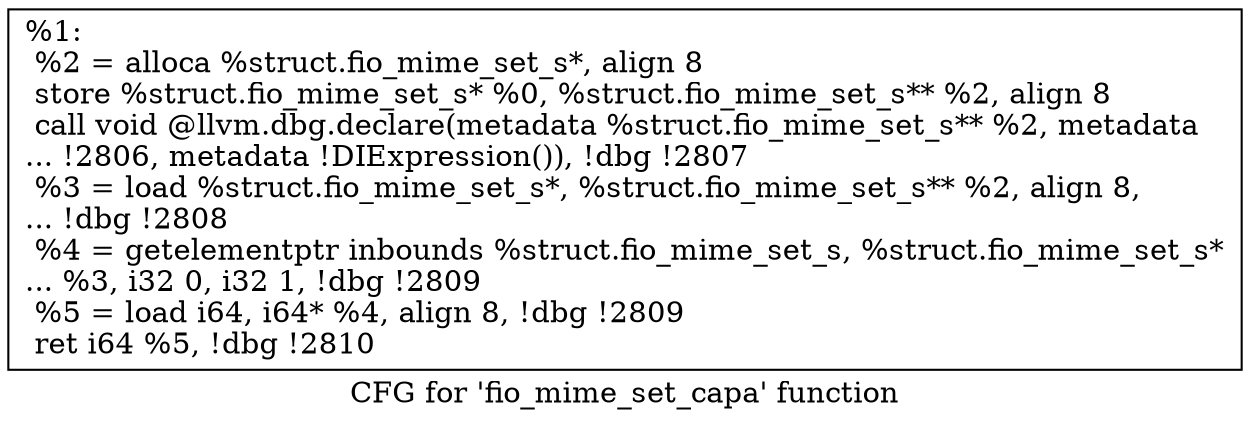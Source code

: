 digraph "CFG for 'fio_mime_set_capa' function" {
	label="CFG for 'fio_mime_set_capa' function";

	Node0x556852475470 [shape=record,label="{%1:\l  %2 = alloca %struct.fio_mime_set_s*, align 8\l  store %struct.fio_mime_set_s* %0, %struct.fio_mime_set_s** %2, align 8\l  call void @llvm.dbg.declare(metadata %struct.fio_mime_set_s** %2, metadata\l... !2806, metadata !DIExpression()), !dbg !2807\l  %3 = load %struct.fio_mime_set_s*, %struct.fio_mime_set_s** %2, align 8,\l... !dbg !2808\l  %4 = getelementptr inbounds %struct.fio_mime_set_s, %struct.fio_mime_set_s*\l... %3, i32 0, i32 1, !dbg !2809\l  %5 = load i64, i64* %4, align 8, !dbg !2809\l  ret i64 %5, !dbg !2810\l}"];
}
